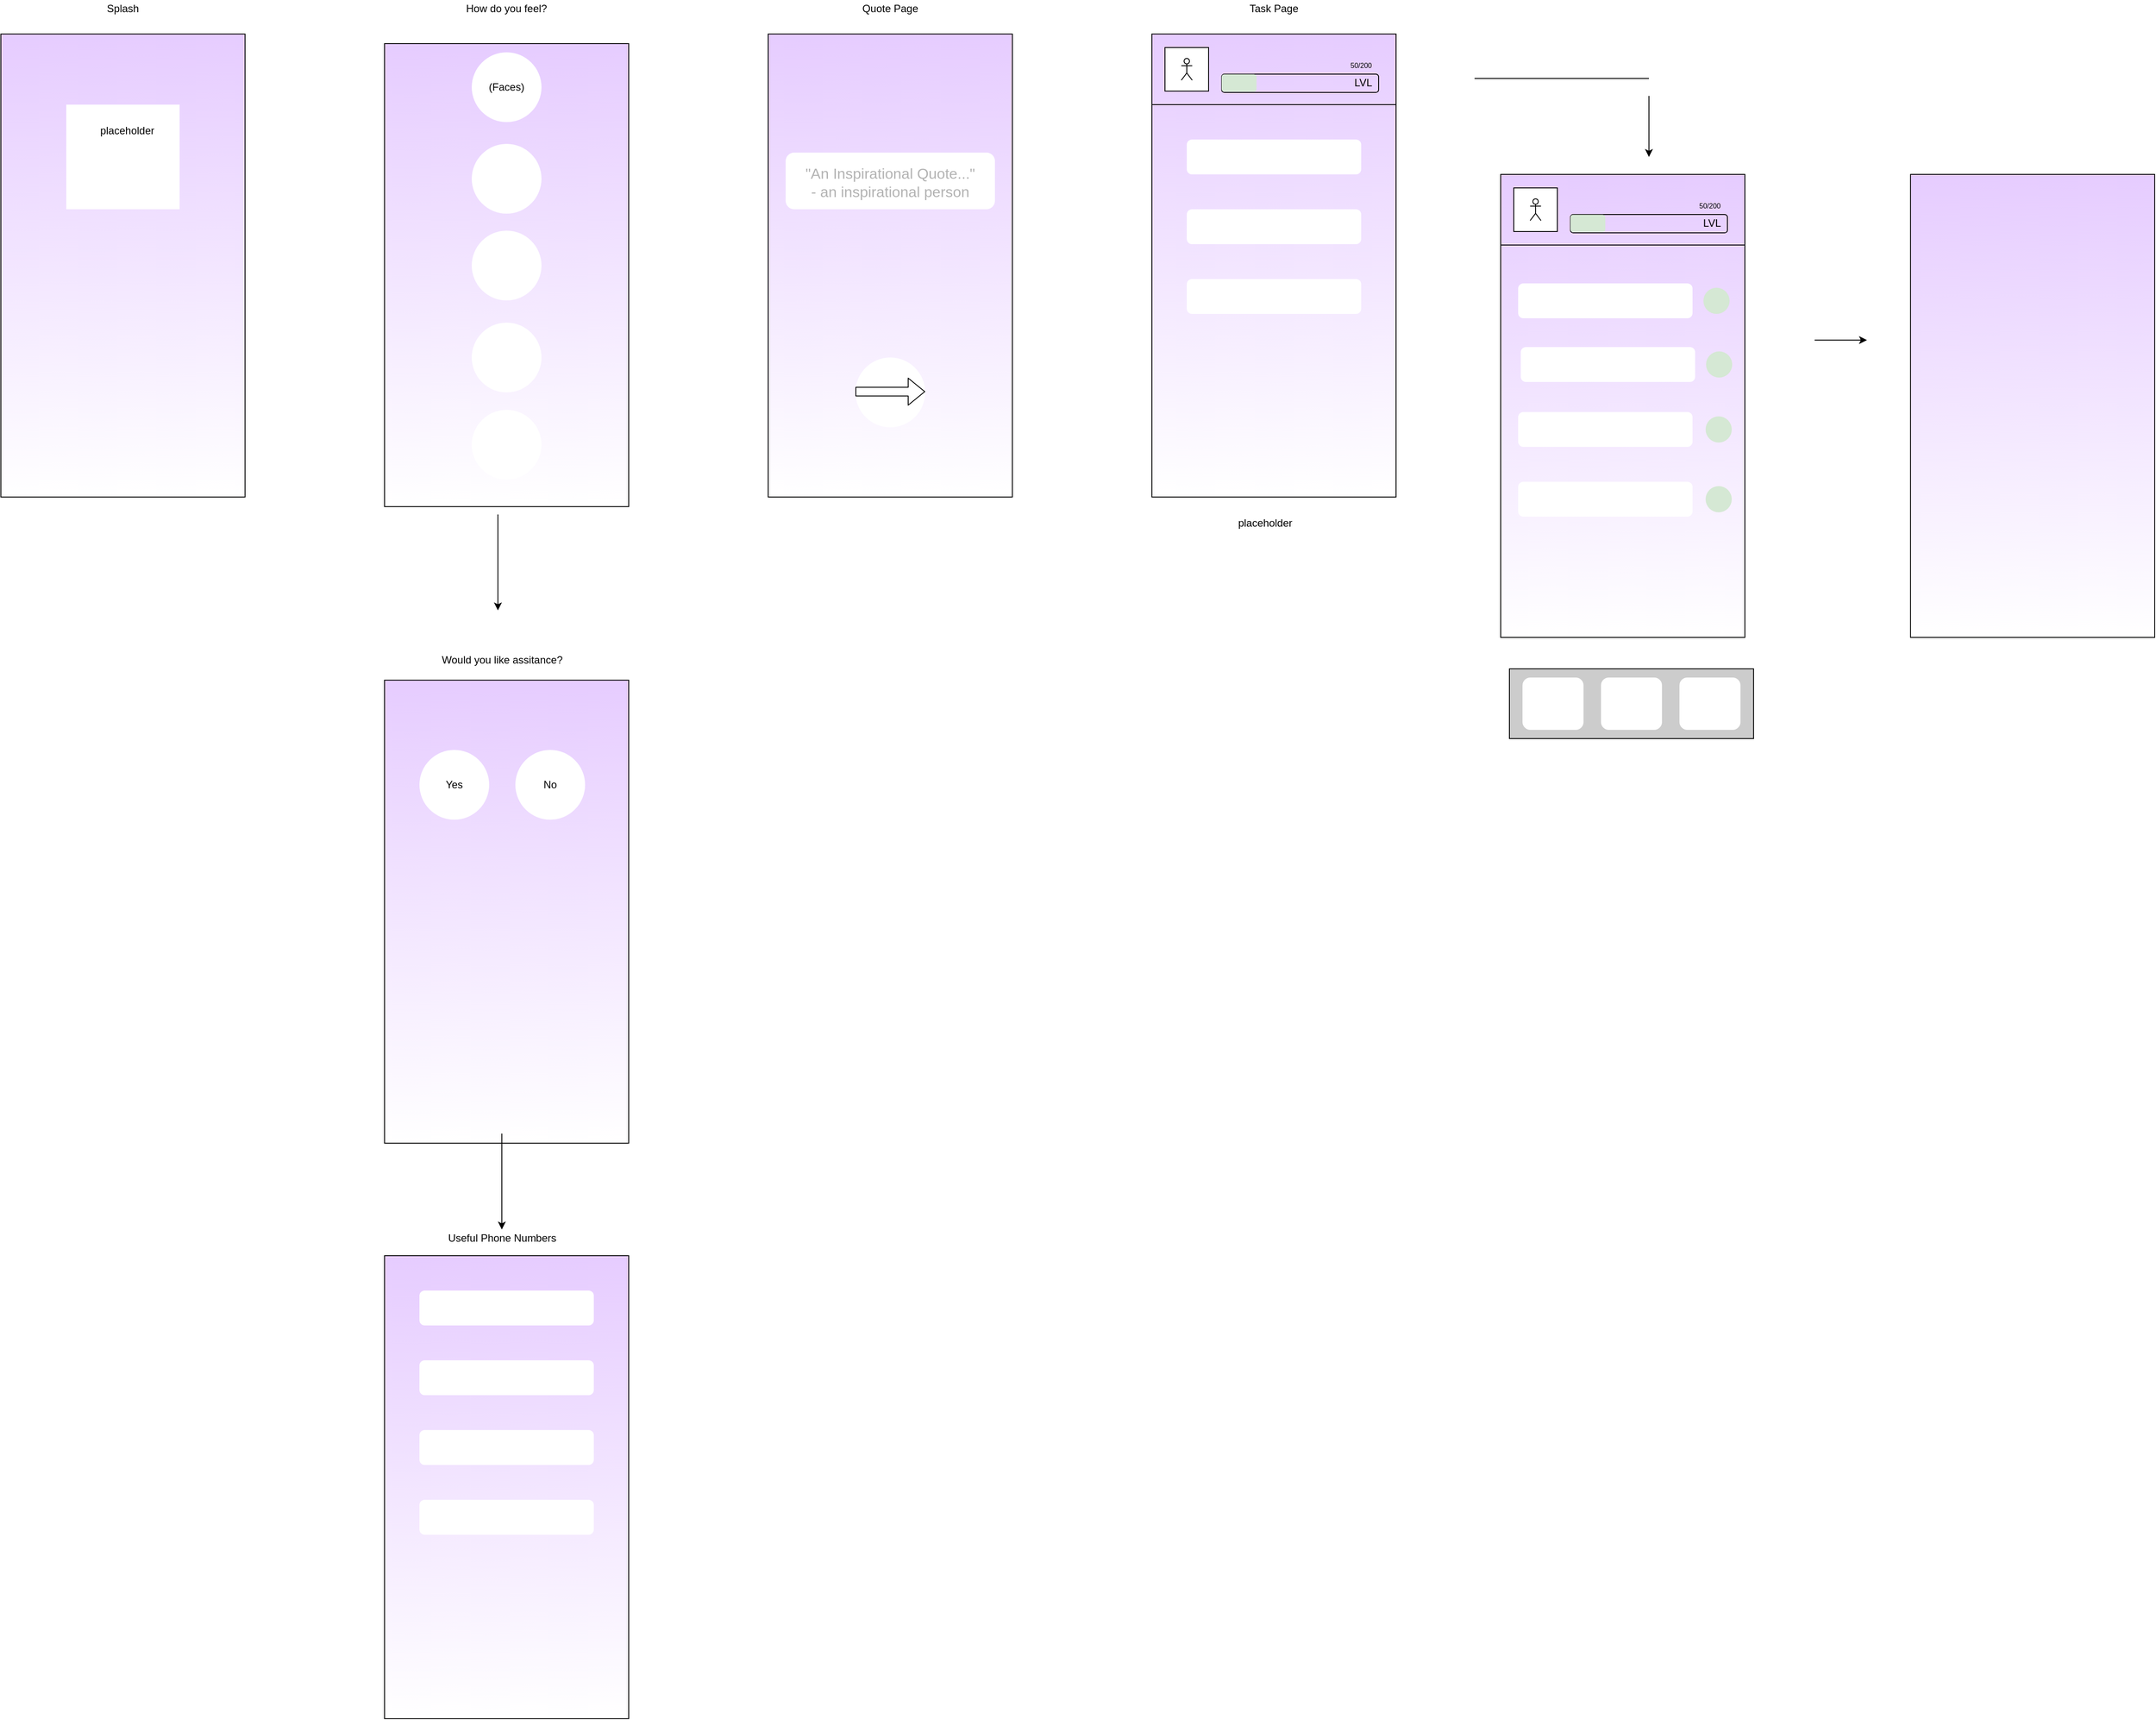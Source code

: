 <mxfile version="15.2.5" type="github">
  <diagram id="YRgkAbb3Nys_o7lvn9jT" name="Page-1">
    <mxGraphModel dx="2743" dy="1845" grid="1" gridSize="10" guides="1" tooltips="1" connect="1" arrows="1" fold="1" page="1" pageScale="1" pageWidth="1169" pageHeight="827" math="0" shadow="0">
      <root>
        <mxCell id="0" />
        <mxCell id="1" parent="0" />
        <mxCell id="zPuTPYfnhfSHurRMcbCM-39" value="" style="rounded=0;whiteSpace=wrap;html=1;fillColor=#E6CCFF;gradientColor=#ffffff;" vertex="1" parent="1">
          <mxGeometry x="1800" y="280" width="280" height="531" as="geometry" />
        </mxCell>
        <mxCell id="zPuTPYfnhfSHurRMcbCM-4" value="" style="rounded=0;whiteSpace=wrap;html=1;fillColor=#E6CCFF;gradientColor=#ffffff;" vertex="1" parent="1">
          <mxGeometry x="520" y="1520" width="280" height="531" as="geometry" />
        </mxCell>
        <mxCell id="zPuTPYfnhfSHurRMcbCM-3" value="" style="rounded=0;whiteSpace=wrap;html=1;fillColor=#E6CCFF;gradientColor=#ffffff;" vertex="1" parent="1">
          <mxGeometry x="80" y="119" width="280" height="531" as="geometry" />
        </mxCell>
        <mxCell id="zPuTPYfnhfSHurRMcbCM-2" value="" style="rounded=0;whiteSpace=wrap;html=1;fillColor=#E6CCFF;gradientColor=#ffffff;" vertex="1" parent="1">
          <mxGeometry x="520" y="860" width="280" height="531" as="geometry" />
        </mxCell>
        <mxCell id="zPuTPYfnhfSHurRMcbCM-1" value="" style="rounded=0;whiteSpace=wrap;html=1;fillColor=#E6CCFF;gradientColor=#ffffff;" vertex="1" parent="1">
          <mxGeometry x="960" y="119" width="280" height="531" as="geometry" />
        </mxCell>
        <mxCell id="IE7dMCVUD9d3y6NUQeAl-4" value="Splash" style="text;html=1;strokeColor=none;fillColor=none;align=center;verticalAlign=middle;whiteSpace=wrap;rounded=0;" parent="1" vertex="1">
          <mxGeometry x="145" y="80" width="150" height="20" as="geometry" />
        </mxCell>
        <mxCell id="IE7dMCVUD9d3y6NUQeAl-7" value="" style="rounded=0;whiteSpace=wrap;html=1;fillColor=#E6CCFF;gradientColor=#ffffff;" parent="1" vertex="1">
          <mxGeometry x="520" y="130" width="280" height="531" as="geometry" />
        </mxCell>
        <mxCell id="IE7dMCVUD9d3y6NUQeAl-10" value="" style="rounded=0;whiteSpace=wrap;html=1;fillColor=default;strokeColor=none;" parent="1" vertex="1">
          <mxGeometry x="155" y="200" width="130" height="120" as="geometry" />
        </mxCell>
        <mxCell id="IE7dMCVUD9d3y6NUQeAl-11" value="placeholder" style="text;html=1;strokeColor=none;fillColor=none;align=center;verticalAlign=middle;whiteSpace=wrap;rounded=0;" parent="1" vertex="1">
          <mxGeometry x="170" y="220" width="110" height="20" as="geometry" />
        </mxCell>
        <mxCell id="IE7dMCVUD9d3y6NUQeAl-12" value="How do you feel?" style="text;html=1;strokeColor=none;fillColor=none;align=center;verticalAlign=middle;whiteSpace=wrap;rounded=0;" parent="1" vertex="1">
          <mxGeometry x="570" y="80" width="180" height="20" as="geometry" />
        </mxCell>
        <mxCell id="IE7dMCVUD9d3y6NUQeAl-13" value="" style="ellipse;whiteSpace=wrap;html=1;aspect=fixed;strokeColor=none;" parent="1" vertex="1">
          <mxGeometry x="620" y="344.5" width="80" height="80" as="geometry" />
        </mxCell>
        <mxCell id="IE7dMCVUD9d3y6NUQeAl-14" value="" style="ellipse;whiteSpace=wrap;html=1;aspect=fixed;strokeColor=none;" parent="1" vertex="1">
          <mxGeometry x="620" y="245" width="80" height="80" as="geometry" />
        </mxCell>
        <mxCell id="IE7dMCVUD9d3y6NUQeAl-15" value="" style="ellipse;whiteSpace=wrap;html=1;aspect=fixed;strokeColor=none;" parent="1" vertex="1">
          <mxGeometry x="620" y="140" width="80" height="80" as="geometry" />
        </mxCell>
        <mxCell id="IE7dMCVUD9d3y6NUQeAl-16" value="" style="ellipse;whiteSpace=wrap;html=1;aspect=fixed;strokeColor=none;" parent="1" vertex="1">
          <mxGeometry x="620" y="450" width="80" height="80" as="geometry" />
        </mxCell>
        <mxCell id="IE7dMCVUD9d3y6NUQeAl-17" value="" style="ellipse;whiteSpace=wrap;html=1;aspect=fixed;strokeColor=none;" parent="1" vertex="1">
          <mxGeometry x="620" y="550" width="80" height="80" as="geometry" />
        </mxCell>
        <mxCell id="IE7dMCVUD9d3y6NUQeAl-22" value="Would you like assitance?" style="text;html=1;strokeColor=none;fillColor=none;align=center;verticalAlign=middle;whiteSpace=wrap;rounded=0;" parent="1" vertex="1">
          <mxGeometry x="560" y="827" width="190" height="20" as="geometry" />
        </mxCell>
        <mxCell id="IE7dMCVUD9d3y6NUQeAl-23" value="" style="ellipse;whiteSpace=wrap;html=1;aspect=fixed;strokeColor=none;" parent="1" vertex="1">
          <mxGeometry x="560" y="940" width="80" height="80" as="geometry" />
        </mxCell>
        <mxCell id="IE7dMCVUD9d3y6NUQeAl-24" value="" style="ellipse;whiteSpace=wrap;html=1;aspect=fixed;strokeColor=none;" parent="1" vertex="1">
          <mxGeometry x="670" y="940" width="80" height="80" as="geometry" />
        </mxCell>
        <mxCell id="IE7dMCVUD9d3y6NUQeAl-26" value="" style="endArrow=classic;html=1;" parent="1" edge="1">
          <mxGeometry width="50" height="50" relative="1" as="geometry">
            <mxPoint x="650" y="670" as="sourcePoint" />
            <mxPoint x="650" y="780" as="targetPoint" />
          </mxGeometry>
        </mxCell>
        <mxCell id="IE7dMCVUD9d3y6NUQeAl-27" value="" style="endArrow=classic;html=1;" parent="1" edge="1">
          <mxGeometry width="50" height="50" relative="1" as="geometry">
            <mxPoint x="654.5" y="1380" as="sourcePoint" />
            <mxPoint x="654.5" y="1490" as="targetPoint" />
          </mxGeometry>
        </mxCell>
        <mxCell id="IE7dMCVUD9d3y6NUQeAl-28" value="Useful Phone Numbers" style="text;html=1;strokeColor=none;fillColor=none;align=center;verticalAlign=middle;whiteSpace=wrap;rounded=0;" parent="1" vertex="1">
          <mxGeometry x="565" y="1490" width="180" height="20" as="geometry" />
        </mxCell>
        <mxCell id="cOUb73bqv5FOIlY1n4ka-1" value="Yes" style="text;html=1;strokeColor=none;fillColor=none;align=center;verticalAlign=middle;whiteSpace=wrap;rounded=0;" parent="1" vertex="1">
          <mxGeometry x="580" y="970" width="40" height="20" as="geometry" />
        </mxCell>
        <mxCell id="cOUb73bqv5FOIlY1n4ka-2" value="No" style="text;html=1;strokeColor=none;fillColor=none;align=center;verticalAlign=middle;whiteSpace=wrap;rounded=0;" parent="1" vertex="1">
          <mxGeometry x="690" y="970" width="40" height="20" as="geometry" />
        </mxCell>
        <mxCell id="cOUb73bqv5FOIlY1n4ka-3" value="" style="rounded=1;whiteSpace=wrap;html=1;strokeColor=none;" parent="1" vertex="1">
          <mxGeometry x="560" y="1560" width="200" height="40" as="geometry" />
        </mxCell>
        <mxCell id="cOUb73bqv5FOIlY1n4ka-4" value="" style="rounded=1;whiteSpace=wrap;html=1;strokeColor=none;" parent="1" vertex="1">
          <mxGeometry x="560" y="1640" width="200" height="40" as="geometry" />
        </mxCell>
        <mxCell id="cOUb73bqv5FOIlY1n4ka-5" value="" style="rounded=1;whiteSpace=wrap;html=1;strokeColor=none;" parent="1" vertex="1">
          <mxGeometry x="560" y="1720" width="200" height="40" as="geometry" />
        </mxCell>
        <mxCell id="cOUb73bqv5FOIlY1n4ka-6" value="" style="rounded=1;whiteSpace=wrap;html=1;strokeColor=none;" parent="1" vertex="1">
          <mxGeometry x="560" y="1800" width="200" height="40" as="geometry" />
        </mxCell>
        <mxCell id="cOUb73bqv5FOIlY1n4ka-7" value="Quote Page" style="text;html=1;strokeColor=none;fillColor=none;align=center;verticalAlign=middle;whiteSpace=wrap;rounded=0;" parent="1" vertex="1">
          <mxGeometry x="1035" y="80" width="130" height="20" as="geometry" />
        </mxCell>
        <mxCell id="zPuTPYfnhfSHurRMcbCM-7" value="" style="rounded=1;whiteSpace=wrap;html=1;strokeColor=none;" vertex="1" parent="1">
          <mxGeometry x="980" y="255" width="240" height="65" as="geometry" />
        </mxCell>
        <mxCell id="cOUb73bqv5FOIlY1n4ka-8" value="&lt;font style=&quot;font-size: 17px&quot; color=&quot;#b3b3b3&quot;&gt;&quot;An Inspirational Quote...&quot;&lt;br&gt;- an inspirational person&lt;/font&gt;" style="text;html=1;strokeColor=none;fillColor=none;align=center;verticalAlign=middle;whiteSpace=wrap;rounded=0;" parent="1" vertex="1">
          <mxGeometry x="995" y="245" width="210" height="90" as="geometry" />
        </mxCell>
        <mxCell id="cOUb73bqv5FOIlY1n4ka-9" value="Task Page" style="text;html=1;strokeColor=none;fillColor=none;align=center;verticalAlign=middle;whiteSpace=wrap;rounded=0;" parent="1" vertex="1">
          <mxGeometry x="1415" y="80" width="250" height="20" as="geometry" />
        </mxCell>
        <mxCell id="zPuTPYfnhfSHurRMcbCM-6" value="(Faces)" style="text;html=1;strokeColor=none;fillColor=none;align=center;verticalAlign=middle;whiteSpace=wrap;rounded=0;" vertex="1" parent="1">
          <mxGeometry x="610" y="165" width="100" height="30" as="geometry" />
        </mxCell>
        <mxCell id="zPuTPYfnhfSHurRMcbCM-12" value="" style="rounded=0;whiteSpace=wrap;html=1;fillColor=#E6CCFF;gradientColor=#ffffff;" vertex="1" parent="1">
          <mxGeometry x="1400" y="119" width="280" height="531" as="geometry" />
        </mxCell>
        <mxCell id="zPuTPYfnhfSHurRMcbCM-13" value="" style="rounded=0;whiteSpace=wrap;html=1;strokeColor=default;fillColor=none;" vertex="1" parent="1">
          <mxGeometry x="1400" y="119" width="280" height="81" as="geometry" />
        </mxCell>
        <mxCell id="zPuTPYfnhfSHurRMcbCM-15" value="" style="whiteSpace=wrap;html=1;aspect=fixed;strokeColor=default;fillColor=default;gradientColor=none;" vertex="1" parent="1">
          <mxGeometry x="1415" y="134.5" width="50" height="50" as="geometry" />
        </mxCell>
        <mxCell id="zPuTPYfnhfSHurRMcbCM-17" value="LVL" style="text;html=1;strokeColor=none;fillColor=none;align=center;verticalAlign=middle;whiteSpace=wrap;rounded=0;" vertex="1" parent="1">
          <mxGeometry x="1625" y="164.75" width="35" height="20.5" as="geometry" />
        </mxCell>
        <mxCell id="zPuTPYfnhfSHurRMcbCM-19" value="" style="shape=umlActor;verticalLabelPosition=bottom;verticalAlign=top;html=1;outlineConnect=0;strokeColor=default;fillColor=none;gradientColor=none;" vertex="1" parent="1">
          <mxGeometry x="1433.75" y="147" width="12.5" height="25" as="geometry" />
        </mxCell>
        <mxCell id="zPuTPYfnhfSHurRMcbCM-23" value="" style="rounded=1;whiteSpace=wrap;html=1;strokeColor=none;" vertex="1" parent="1">
          <mxGeometry x="1440" y="240" width="200" height="40" as="geometry" />
        </mxCell>
        <mxCell id="zPuTPYfnhfSHurRMcbCM-24" value="" style="rounded=1;whiteSpace=wrap;html=1;strokeColor=none;" vertex="1" parent="1">
          <mxGeometry x="1440" y="320" width="200" height="40" as="geometry" />
        </mxCell>
        <mxCell id="zPuTPYfnhfSHurRMcbCM-25" value="" style="rounded=1;whiteSpace=wrap;html=1;strokeColor=none;" vertex="1" parent="1">
          <mxGeometry x="1440" y="400" width="200" height="40" as="geometry" />
        </mxCell>
        <mxCell id="zPuTPYfnhfSHurRMcbCM-28" value="" style="rounded=1;whiteSpace=wrap;html=1;strokeColor=default;fillColor=none;gradientColor=none;" vertex="1" parent="1">
          <mxGeometry x="1480" y="165" width="180" height="21" as="geometry" />
        </mxCell>
        <mxCell id="zPuTPYfnhfSHurRMcbCM-29" value="" style="rounded=1;whiteSpace=wrap;html=1;strokeColor=none;fillColor=#d5e8d4;" vertex="1" parent="1">
          <mxGeometry x="1480" y="165.25" width="40" height="20" as="geometry" />
        </mxCell>
        <mxCell id="zPuTPYfnhfSHurRMcbCM-31" value="&lt;font style=&quot;font-size: 8px&quot;&gt;50/200&lt;/font&gt;" style="text;html=1;strokeColor=none;fillColor=none;align=center;verticalAlign=middle;whiteSpace=wrap;rounded=0;" vertex="1" parent="1">
          <mxGeometry x="1620" y="147" width="40" height="14.75" as="geometry" />
        </mxCell>
        <mxCell id="zPuTPYfnhfSHurRMcbCM-33" value="" style="rounded=0;whiteSpace=wrap;html=1;strokeColor=default;fillColor=#CCCCCC;gradientColor=none;glass=0;shadow=0;sketch=0;" vertex="1" parent="1">
          <mxGeometry x="1810" y="847" width="280" height="80" as="geometry" />
        </mxCell>
        <mxCell id="zPuTPYfnhfSHurRMcbCM-34" value="" style="rounded=1;whiteSpace=wrap;html=1;shadow=0;glass=0;sketch=0;strokeColor=none;" vertex="1" parent="1">
          <mxGeometry x="1825" y="857" width="70" height="60" as="geometry" />
        </mxCell>
        <mxCell id="zPuTPYfnhfSHurRMcbCM-35" value="" style="rounded=1;whiteSpace=wrap;html=1;shadow=0;glass=0;sketch=0;strokeColor=none;" vertex="1" parent="1">
          <mxGeometry x="1915" y="857" width="70" height="60" as="geometry" />
        </mxCell>
        <mxCell id="zPuTPYfnhfSHurRMcbCM-36" value="placeholder" style="text;html=1;strokeColor=none;fillColor=none;align=center;verticalAlign=middle;whiteSpace=wrap;rounded=0;shadow=0;glass=0;sketch=0;" vertex="1" parent="1">
          <mxGeometry x="1440" y="670" width="180" height="20" as="geometry" />
        </mxCell>
        <mxCell id="zPuTPYfnhfSHurRMcbCM-37" value="" style="rounded=1;whiteSpace=wrap;html=1;shadow=0;glass=0;sketch=0;strokeColor=none;" vertex="1" parent="1">
          <mxGeometry x="2005" y="857" width="70" height="60" as="geometry" />
        </mxCell>
        <mxCell id="zPuTPYfnhfSHurRMcbCM-40" value="" style="rounded=0;whiteSpace=wrap;html=1;strokeColor=default;fillColor=none;" vertex="1" parent="1">
          <mxGeometry x="1800" y="280" width="280" height="81" as="geometry" />
        </mxCell>
        <mxCell id="zPuTPYfnhfSHurRMcbCM-41" value="" style="whiteSpace=wrap;html=1;aspect=fixed;strokeColor=default;fillColor=default;gradientColor=none;" vertex="1" parent="1">
          <mxGeometry x="1815" y="295.5" width="50" height="50" as="geometry" />
        </mxCell>
        <mxCell id="zPuTPYfnhfSHurRMcbCM-42" value="LVL" style="text;html=1;strokeColor=none;fillColor=none;align=center;verticalAlign=middle;whiteSpace=wrap;rounded=0;" vertex="1" parent="1">
          <mxGeometry x="2025" y="325.75" width="35" height="20.5" as="geometry" />
        </mxCell>
        <mxCell id="zPuTPYfnhfSHurRMcbCM-43" value="" style="shape=umlActor;verticalLabelPosition=bottom;verticalAlign=top;html=1;outlineConnect=0;strokeColor=default;fillColor=none;gradientColor=none;" vertex="1" parent="1">
          <mxGeometry x="1833.75" y="308" width="12.5" height="25" as="geometry" />
        </mxCell>
        <mxCell id="zPuTPYfnhfSHurRMcbCM-44" value="" style="rounded=1;whiteSpace=wrap;html=1;strokeColor=none;" vertex="1" parent="1">
          <mxGeometry x="1823" y="478" width="200" height="40" as="geometry" />
        </mxCell>
        <mxCell id="zPuTPYfnhfSHurRMcbCM-45" value="" style="rounded=1;whiteSpace=wrap;html=1;strokeColor=none;" vertex="1" parent="1">
          <mxGeometry x="1820" y="552.5" width="200" height="40" as="geometry" />
        </mxCell>
        <mxCell id="zPuTPYfnhfSHurRMcbCM-46" value="" style="rounded=1;whiteSpace=wrap;html=1;strokeColor=none;" vertex="1" parent="1">
          <mxGeometry x="1820" y="632.5" width="200" height="40" as="geometry" />
        </mxCell>
        <mxCell id="zPuTPYfnhfSHurRMcbCM-47" value="" style="rounded=1;whiteSpace=wrap;html=1;strokeColor=default;fillColor=none;gradientColor=none;" vertex="1" parent="1">
          <mxGeometry x="1880" y="326" width="180" height="21" as="geometry" />
        </mxCell>
        <mxCell id="zPuTPYfnhfSHurRMcbCM-48" value="" style="rounded=1;whiteSpace=wrap;html=1;strokeColor=none;fillColor=#d5e8d4;" vertex="1" parent="1">
          <mxGeometry x="1880" y="326.25" width="40" height="20" as="geometry" />
        </mxCell>
        <mxCell id="zPuTPYfnhfSHurRMcbCM-49" value="&lt;font style=&quot;font-size: 8px&quot;&gt;50/200&lt;/font&gt;" style="text;html=1;strokeColor=none;fillColor=none;align=center;verticalAlign=middle;whiteSpace=wrap;rounded=0;" vertex="1" parent="1">
          <mxGeometry x="2020" y="308" width="40" height="14.75" as="geometry" />
        </mxCell>
        <mxCell id="zPuTPYfnhfSHurRMcbCM-62" value="" style="endArrow=none;html=1;" edge="1" parent="1">
          <mxGeometry width="50" height="50" relative="1" as="geometry">
            <mxPoint x="1770" y="170" as="sourcePoint" />
            <mxPoint x="1970" y="170" as="targetPoint" />
          </mxGeometry>
        </mxCell>
        <mxCell id="zPuTPYfnhfSHurRMcbCM-63" value="" style="endArrow=classic;html=1;" edge="1" parent="1">
          <mxGeometry width="50" height="50" relative="1" as="geometry">
            <mxPoint x="1970" y="190" as="sourcePoint" />
            <mxPoint x="1970" y="260" as="targetPoint" />
          </mxGeometry>
        </mxCell>
        <mxCell id="zPuTPYfnhfSHurRMcbCM-64" value="" style="endArrow=classic;html=1;" edge="1" parent="1">
          <mxGeometry width="50" height="50" relative="1" as="geometry">
            <mxPoint x="2160" y="470" as="sourcePoint" />
            <mxPoint x="2220" y="470" as="targetPoint" />
          </mxGeometry>
        </mxCell>
        <mxCell id="zPuTPYfnhfSHurRMcbCM-65" value="" style="ellipse;whiteSpace=wrap;html=1;aspect=fixed;rounded=0;shadow=0;glass=0;sketch=0;strokeColor=none;fillColor=#d5e8d4;" vertex="1" parent="1">
          <mxGeometry x="2035" y="637.5" width="30" height="30" as="geometry" />
        </mxCell>
        <mxCell id="zPuTPYfnhfSHurRMcbCM-66" value="" style="ellipse;whiteSpace=wrap;html=1;aspect=fixed;rounded=0;shadow=0;glass=0;sketch=0;strokeColor=none;fillColor=#d5e8d4;" vertex="1" parent="1">
          <mxGeometry x="2035" y="557.5" width="30" height="30" as="geometry" />
        </mxCell>
        <mxCell id="zPuTPYfnhfSHurRMcbCM-67" value="" style="ellipse;whiteSpace=wrap;html=1;aspect=fixed;rounded=0;shadow=0;glass=0;sketch=0;strokeColor=none;fillColor=#d5e8d4;" vertex="1" parent="1">
          <mxGeometry x="2035.5" y="483" width="30" height="30" as="geometry" />
        </mxCell>
        <mxCell id="zPuTPYfnhfSHurRMcbCM-68" value="" style="rounded=1;whiteSpace=wrap;html=1;strokeColor=none;" vertex="1" parent="1">
          <mxGeometry x="1820" y="405" width="200" height="40" as="geometry" />
        </mxCell>
        <mxCell id="zPuTPYfnhfSHurRMcbCM-69" value="" style="ellipse;whiteSpace=wrap;html=1;aspect=fixed;rounded=0;shadow=0;glass=0;sketch=0;strokeColor=none;fillColor=#d5e8d4;" vertex="1" parent="1">
          <mxGeometry x="2032.5" y="410" width="30" height="30" as="geometry" />
        </mxCell>
        <mxCell id="zPuTPYfnhfSHurRMcbCM-70" value="" style="rounded=0;whiteSpace=wrap;html=1;fillColor=#E6CCFF;gradientColor=#ffffff;" vertex="1" parent="1">
          <mxGeometry x="2270" y="280" width="280" height="531" as="geometry" />
        </mxCell>
        <mxCell id="zPuTPYfnhfSHurRMcbCM-72" value="" style="ellipse;whiteSpace=wrap;html=1;aspect=fixed;strokeColor=none;" vertex="1" parent="1">
          <mxGeometry x="1060" y="490" width="80" height="80" as="geometry" />
        </mxCell>
        <mxCell id="zPuTPYfnhfSHurRMcbCM-74" value="" style="shape=flexArrow;endArrow=classic;html=1;" edge="1" parent="1">
          <mxGeometry width="50" height="50" relative="1" as="geometry">
            <mxPoint x="1060" y="529.17" as="sourcePoint" />
            <mxPoint x="1140" y="529.17" as="targetPoint" />
          </mxGeometry>
        </mxCell>
      </root>
    </mxGraphModel>
  </diagram>
</mxfile>
